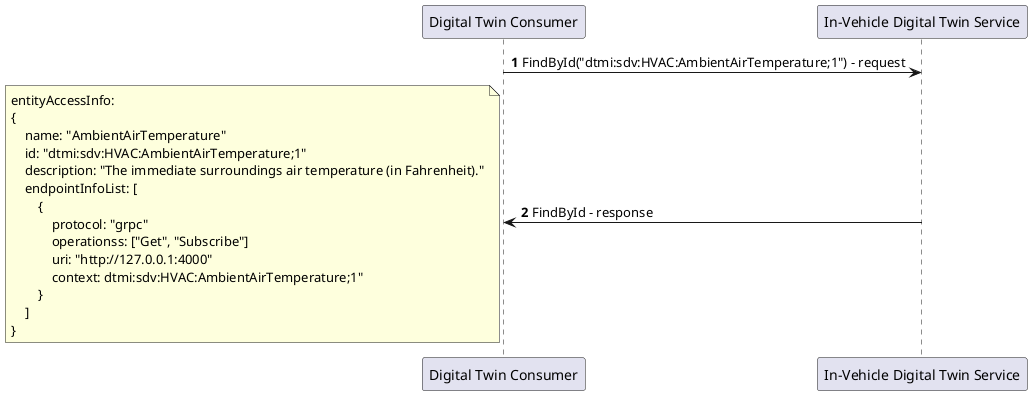 @startuml

autonumber

"Digital Twin Consumer" -> "In-Vehicle Digital Twin Service" : FindById("dtmi:sdv:HVAC:AmbientAirTemperature;1") - request
"Digital Twin Consumer" <- "In-Vehicle Digital Twin Service" : FindById - response
note left
entityAccessInfo:
{
    name: "AmbientAirTemperature"
    id: "dtmi:sdv:HVAC:AmbientAirTemperature;1"
    description: "The immediate surroundings air temperature (in Fahrenheit)."
    endpointInfoList: [
        {
            protocol: "grpc"
            operationss: ["Get", "Subscribe"]
            uri: "http://127.0.0.1:4000"
            context: dtmi:sdv:HVAC:AmbientAirTemperature;1"
        }
    ]
}
end note

@enduml
